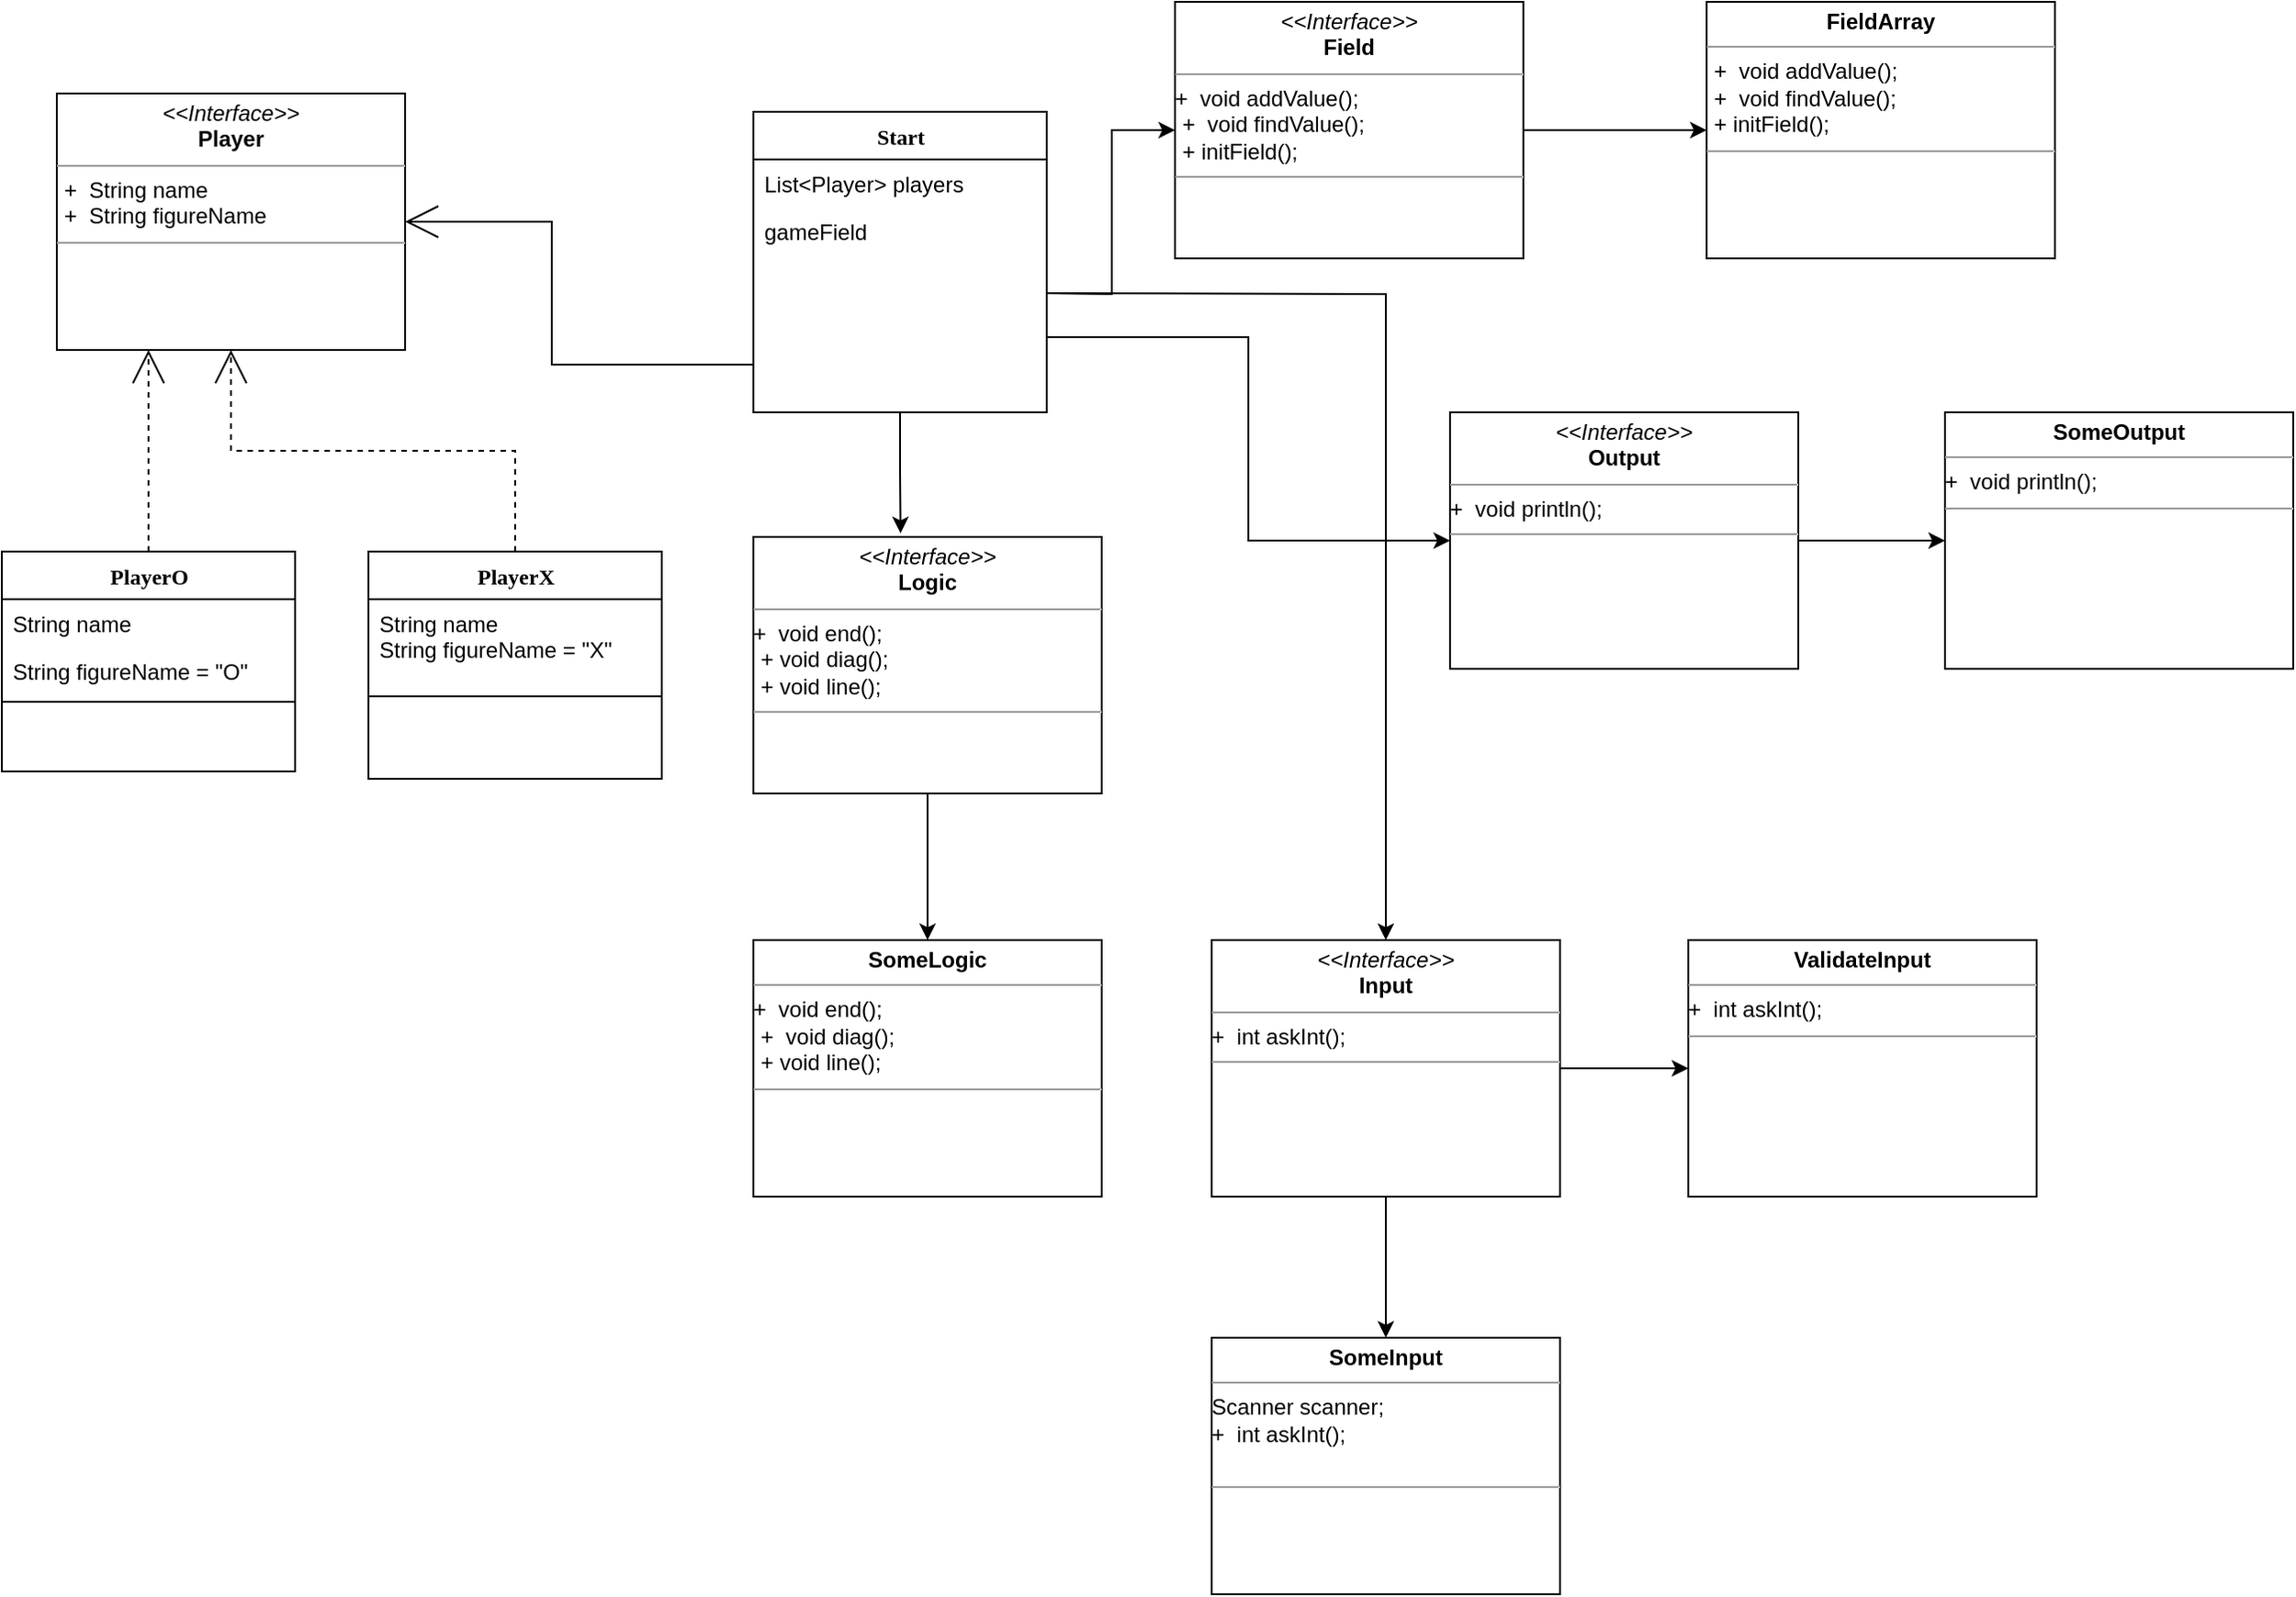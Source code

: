 <mxfile version="15.5.5" type="device"><diagram name="Page-1" id="6133507b-19e7-1e82-6fc7-422aa6c4b21f"><mxGraphModel dx="1574" dy="834" grid="1" gridSize="10" guides="1" tooltips="1" connect="1" arrows="1" fold="1" page="1" pageScale="1" pageWidth="1100" pageHeight="850" background="none" math="0" shadow="0"><root><mxCell id="0"/><mxCell id="1" parent="0"/><mxCell id="b94bc138ca980ef-13" style="edgeStyle=orthogonalEdgeStyle;rounded=0;html=1;dashed=1;labelBackgroundColor=none;startArrow=none;startFill=0;startSize=8;endArrow=open;endFill=0;endSize=16;fontFamily=Verdana;fontSize=12;" parent="1" source="235556782a83e6d0-1" target="b94bc138ca980ef-1" edge="1"><mxGeometry relative="1" as="geometry"><Array as="points"><mxPoint x="115" y="336"/></Array></mxGeometry></mxCell><mxCell id="235556782a83e6d0-1" value="PlayerO" style="swimlane;html=1;fontStyle=1;align=center;verticalAlign=top;childLayout=stackLayout;horizontal=1;startSize=26;horizontalStack=0;resizeParent=1;resizeLast=0;collapsible=1;marginBottom=0;swimlaneFillColor=#ffffff;rounded=0;shadow=0;comic=0;labelBackgroundColor=none;strokeWidth=1;fillColor=none;fontFamily=Verdana;fontSize=12" parent="1" vertex="1"><mxGeometry x="20" y="320" width="160" height="120" as="geometry"/></mxCell><mxCell id="235556782a83e6d0-2" value="&lt;div&gt;String name&lt;/div&gt;&lt;div&gt;&lt;br&gt;&lt;/div&gt;" style="text;html=1;strokeColor=none;fillColor=none;align=left;verticalAlign=top;spacingLeft=4;spacingRight=4;whiteSpace=wrap;overflow=hidden;rotatable=0;points=[[0,0.5],[1,0.5]];portConstraint=eastwest;" parent="235556782a83e6d0-1" vertex="1"><mxGeometry y="26" width="160" height="26" as="geometry"/></mxCell><mxCell id="235556782a83e6d0-3" value="String figureName = &quot;O&quot;" style="text;html=1;strokeColor=none;fillColor=none;align=left;verticalAlign=top;spacingLeft=4;spacingRight=4;whiteSpace=wrap;overflow=hidden;rotatable=0;points=[[0,0.5],[1,0.5]];portConstraint=eastwest;" parent="235556782a83e6d0-1" vertex="1"><mxGeometry y="52" width="160" height="26" as="geometry"/></mxCell><mxCell id="235556782a83e6d0-6" value="" style="line;html=1;strokeWidth=1;fillColor=none;align=left;verticalAlign=middle;spacingTop=-1;spacingLeft=3;spacingRight=3;rotatable=0;labelPosition=right;points=[];portConstraint=eastwest;" parent="235556782a83e6d0-1" vertex="1"><mxGeometry y="78" width="160" height="8" as="geometry"/></mxCell><mxCell id="b94bc138ca980ef-7" style="edgeStyle=orthogonalEdgeStyle;rounded=0;html=1;labelBackgroundColor=none;startArrow=none;startFill=0;startSize=8;endArrow=open;endFill=0;endSize=16;fontFamily=Verdana;fontSize=12;" parent="1" source="78961159f06e98e8-43" target="b94bc138ca980ef-1" edge="1"><mxGeometry relative="1" as="geometry"><Array as="points"><mxPoint x="320" y="218"/><mxPoint x="320" y="140"/></Array></mxGeometry></mxCell><mxCell id="hrcMSBc-mBxpDwcjZW56-24" style="edgeStyle=orthogonalEdgeStyle;rounded=0;orthogonalLoop=1;jettySize=auto;html=1;exitX=0.5;exitY=1;exitDx=0;exitDy=0;" edge="1" parent="1" source="78961159f06e98e8-43"><mxGeometry relative="1" as="geometry"><mxPoint x="510.286" y="310" as="targetPoint"/></mxGeometry></mxCell><mxCell id="hrcMSBc-mBxpDwcjZW56-33" style="edgeStyle=orthogonalEdgeStyle;rounded=0;orthogonalLoop=1;jettySize=auto;html=1;exitX=1;exitY=0.75;exitDx=0;exitDy=0;" edge="1" parent="1" source="78961159f06e98e8-43" target="hrcMSBc-mBxpDwcjZW56-30"><mxGeometry relative="1" as="geometry"/></mxCell><mxCell id="78961159f06e98e8-43" value="Start" style="swimlane;html=1;fontStyle=1;align=center;verticalAlign=top;childLayout=stackLayout;horizontal=1;startSize=26;horizontalStack=0;resizeParent=1;resizeLast=0;collapsible=1;marginBottom=0;swimlaneFillColor=#ffffff;rounded=0;shadow=0;comic=0;labelBackgroundColor=none;strokeWidth=1;fillColor=none;fontFamily=Verdana;fontSize=12" parent="1" vertex="1"><mxGeometry x="430" y="80.0" width="160" height="164" as="geometry"/></mxCell><mxCell id="78961159f06e98e8-44" value="&lt;div&gt;List&amp;lt;Player&amp;gt; players&lt;/div&gt;" style="text;html=1;strokeColor=none;fillColor=none;align=left;verticalAlign=top;spacingLeft=4;spacingRight=4;whiteSpace=wrap;overflow=hidden;rotatable=0;points=[[0,0.5],[1,0.5]];portConstraint=eastwest;" parent="78961159f06e98e8-43" vertex="1"><mxGeometry y="26" width="160" height="26" as="geometry"/></mxCell><mxCell id="78961159f06e98e8-45" value="gameField" style="text;html=1;strokeColor=none;fillColor=none;align=left;verticalAlign=top;spacingLeft=4;spacingRight=4;whiteSpace=wrap;overflow=hidden;rotatable=0;points=[[0,0.5],[1,0.5]];portConstraint=eastwest;" parent="78961159f06e98e8-43" vertex="1"><mxGeometry y="52" width="160" height="26" as="geometry"/></mxCell><mxCell id="b94bc138ca980ef-12" style="edgeStyle=orthogonalEdgeStyle;rounded=0;html=1;dashed=1;labelBackgroundColor=none;startArrow=none;startFill=0;startSize=8;endArrow=open;endFill=0;endSize=16;fontFamily=Verdana;fontSize=12;" parent="1" source="78961159f06e98e8-69" target="b94bc138ca980ef-1" edge="1"><mxGeometry relative="1" as="geometry"/></mxCell><mxCell id="78961159f06e98e8-69" value="PlayerX" style="swimlane;html=1;fontStyle=1;align=center;verticalAlign=top;childLayout=stackLayout;horizontal=1;startSize=26;horizontalStack=0;resizeParent=1;resizeLast=0;collapsible=1;marginBottom=0;swimlaneFillColor=#ffffff;rounded=0;shadow=0;comic=0;labelBackgroundColor=none;strokeWidth=1;fillColor=none;fontFamily=Verdana;fontSize=12" parent="1" vertex="1"><mxGeometry x="220" y="320" width="160" height="124" as="geometry"/></mxCell><mxCell id="78961159f06e98e8-70" value="&lt;div&gt;String name&lt;/div&gt;&lt;div&gt;String figureName = &quot;X&quot;&lt;br&gt;&lt;/div&gt;&lt;div&gt;&lt;br&gt;&lt;/div&gt;" style="text;html=1;strokeColor=none;fillColor=none;align=left;verticalAlign=top;spacingLeft=4;spacingRight=4;whiteSpace=wrap;overflow=hidden;rotatable=0;points=[[0,0.5],[1,0.5]];portConstraint=eastwest;" parent="78961159f06e98e8-69" vertex="1"><mxGeometry y="26" width="160" height="44" as="geometry"/></mxCell><mxCell id="78961159f06e98e8-77" value="" style="line;html=1;strokeWidth=1;fillColor=none;align=left;verticalAlign=middle;spacingTop=-1;spacingLeft=3;spacingRight=3;rotatable=0;labelPosition=right;points=[];portConstraint=eastwest;" parent="78961159f06e98e8-69" vertex="1"><mxGeometry y="70" width="160" height="18" as="geometry"/></mxCell><mxCell id="b94bc138ca980ef-1" value="&lt;p style=&quot;margin: 0px ; margin-top: 4px ; text-align: center&quot;&gt;&lt;i&gt;&amp;lt;&amp;lt;Interface&amp;gt;&amp;gt;&lt;/i&gt;&lt;br&gt;&lt;b&gt;Player&lt;/b&gt;&lt;/p&gt;&lt;hr size=&quot;1&quot;&gt;&lt;p style=&quot;margin: 0px ; margin-left: 4px&quot;&gt;+&amp;nbsp; String name&lt;br&gt;+&amp;nbsp; String figureName&lt;br&gt;&lt;/p&gt;&lt;hr size=&quot;1&quot;&gt;&lt;p style=&quot;margin: 0px ; margin-left: 4px&quot;&gt;&lt;br&gt;&lt;br&gt;&lt;/p&gt;" style="verticalAlign=top;align=left;overflow=fill;fontSize=12;fontFamily=Helvetica;html=1;rounded=0;shadow=0;comic=0;labelBackgroundColor=none;strokeWidth=1" parent="1" vertex="1"><mxGeometry x="50" y="70" width="190" height="140" as="geometry"/></mxCell><mxCell id="hrcMSBc-mBxpDwcjZW56-25" style="edgeStyle=orthogonalEdgeStyle;rounded=0;orthogonalLoop=1;jettySize=auto;html=1;exitX=1;exitY=0.5;exitDx=0;exitDy=0;entryX=0;entryY=0.5;entryDx=0;entryDy=0;" edge="1" parent="1" source="hrcMSBc-mBxpDwcjZW56-2" target="hrcMSBc-mBxpDwcjZW56-11"><mxGeometry relative="1" as="geometry"/></mxCell><mxCell id="hrcMSBc-mBxpDwcjZW56-2" value="&lt;p style=&quot;margin: 0px ; margin-top: 4px ; text-align: center&quot;&gt;&lt;i&gt;&amp;lt;&amp;lt;Interface&amp;gt;&amp;gt;&lt;/i&gt;&lt;br&gt;&lt;b&gt;Field&lt;/b&gt;&lt;/p&gt;&lt;hr size=&quot;1&quot;&gt;+&amp;nbsp; void addValue();&lt;p style=&quot;margin: 0px ; margin-left: 4px&quot;&gt;+&amp;nbsp; void findValue();&lt;/p&gt;&lt;p style=&quot;margin: 0px ; margin-left: 4px&quot;&gt;+ initField();&lt;br&gt;&lt;/p&gt;&lt;hr size=&quot;1&quot;&gt;&lt;p style=&quot;margin: 0px ; margin-left: 4px&quot;&gt;&lt;br&gt;&lt;br&gt;&lt;/p&gt;" style="verticalAlign=top;align=left;overflow=fill;fontSize=12;fontFamily=Helvetica;html=1;rounded=0;shadow=0;comic=0;labelBackgroundColor=none;strokeWidth=1" vertex="1" parent="1"><mxGeometry x="660" y="20" width="190" height="140" as="geometry"/></mxCell><mxCell id="hrcMSBc-mBxpDwcjZW56-8" style="edgeStyle=orthogonalEdgeStyle;rounded=0;orthogonalLoop=1;jettySize=auto;html=1;entryX=0;entryY=0.5;entryDx=0;entryDy=0;" edge="1" parent="1" target="hrcMSBc-mBxpDwcjZW56-2"><mxGeometry relative="1" as="geometry"><mxPoint x="590" y="179.0" as="sourcePoint"/></mxGeometry></mxCell><mxCell id="hrcMSBc-mBxpDwcjZW56-11" value="&lt;p style=&quot;margin: 0px ; margin-top: 4px ; text-align: center&quot;&gt;&lt;b&gt;FieldArray&lt;/b&gt;&lt;/p&gt;&lt;hr size=&quot;1&quot;&gt;&lt;p style=&quot;margin: 0px ; margin-left: 4px&quot;&gt;+&amp;nbsp; void addValue();&lt;/p&gt;&lt;p style=&quot;margin: 0px ; margin-left: 4px&quot;&gt;+&amp;nbsp; void findValue();&lt;/p&gt;&lt;p style=&quot;margin: 0px ; margin-left: 4px&quot;&gt;+ initField();&lt;br&gt;&lt;/p&gt;&lt;hr size=&quot;1&quot;&gt;&lt;p style=&quot;margin: 0px ; margin-left: 4px&quot;&gt;&lt;br&gt;&lt;br&gt;&lt;/p&gt;" style="verticalAlign=top;align=left;overflow=fill;fontSize=12;fontFamily=Helvetica;html=1;rounded=0;shadow=0;comic=0;labelBackgroundColor=none;strokeWidth=1" vertex="1" parent="1"><mxGeometry x="950" y="20" width="190" height="140" as="geometry"/></mxCell><mxCell id="hrcMSBc-mBxpDwcjZW56-16" value="" style="edgeStyle=orthogonalEdgeStyle;rounded=0;orthogonalLoop=1;jettySize=auto;html=1;" edge="1" parent="1" source="hrcMSBc-mBxpDwcjZW56-14" target="hrcMSBc-mBxpDwcjZW56-15"><mxGeometry relative="1" as="geometry"/></mxCell><mxCell id="hrcMSBc-mBxpDwcjZW56-14" value="&lt;p style=&quot;margin: 0px ; margin-top: 4px ; text-align: center&quot;&gt;&lt;i&gt;&amp;lt;&amp;lt;Interface&amp;gt;&amp;gt;&lt;/i&gt;&lt;br&gt;&lt;b&gt;Logic&lt;/b&gt;&lt;/p&gt;&lt;hr size=&quot;1&quot;&gt;+&amp;nbsp; void end();&lt;p style=&quot;margin: 0px ; margin-left: 4px&quot;&gt;+ void diag();&lt;/p&gt;&lt;p style=&quot;margin: 0px ; margin-left: 4px&quot;&gt;+ void line();&lt;br&gt;&lt;/p&gt;&lt;hr size=&quot;1&quot;&gt;&lt;p style=&quot;margin: 0px ; margin-left: 4px&quot;&gt;&lt;br&gt;&lt;br&gt;&lt;/p&gt;" style="verticalAlign=top;align=left;overflow=fill;fontSize=12;fontFamily=Helvetica;html=1;rounded=0;shadow=0;comic=0;labelBackgroundColor=none;strokeWidth=1" vertex="1" parent="1"><mxGeometry x="430" y="312" width="190" height="140" as="geometry"/></mxCell><mxCell id="hrcMSBc-mBxpDwcjZW56-15" value="&lt;p style=&quot;margin: 0px ; margin-top: 4px ; text-align: center&quot;&gt;&lt;b&gt;SomeLogic&lt;/b&gt;&lt;/p&gt;&lt;hr size=&quot;1&quot;&gt;+&amp;nbsp; void end();&lt;p style=&quot;margin: 0px ; margin-left: 4px&quot;&gt;+&amp;nbsp; void diag();&lt;/p&gt;&lt;p style=&quot;margin: 0px ; margin-left: 4px&quot;&gt;+ void line();&lt;br&gt;&lt;/p&gt;&lt;hr size=&quot;1&quot;&gt;&lt;p style=&quot;margin: 0px ; margin-left: 4px&quot;&gt;&lt;br&gt;&lt;br&gt;&lt;/p&gt;" style="verticalAlign=top;align=left;overflow=fill;fontSize=12;fontFamily=Helvetica;html=1;rounded=0;shadow=0;comic=0;labelBackgroundColor=none;strokeWidth=1" vertex="1" parent="1"><mxGeometry x="430" y="532" width="190" height="140" as="geometry"/></mxCell><mxCell id="hrcMSBc-mBxpDwcjZW56-19" value="" style="edgeStyle=orthogonalEdgeStyle;rounded=0;orthogonalLoop=1;jettySize=auto;html=1;" edge="1" parent="1" source="hrcMSBc-mBxpDwcjZW56-17" target="hrcMSBc-mBxpDwcjZW56-18"><mxGeometry relative="1" as="geometry"/></mxCell><mxCell id="hrcMSBc-mBxpDwcjZW56-21" value="" style="edgeStyle=orthogonalEdgeStyle;rounded=0;orthogonalLoop=1;jettySize=auto;html=1;" edge="1" parent="1" source="hrcMSBc-mBxpDwcjZW56-17" target="hrcMSBc-mBxpDwcjZW56-20"><mxGeometry relative="1" as="geometry"/></mxCell><mxCell id="hrcMSBc-mBxpDwcjZW56-17" value="&lt;p style=&quot;margin: 0px ; margin-top: 4px ; text-align: center&quot;&gt;&lt;i&gt;&amp;lt;&amp;lt;Interface&amp;gt;&amp;gt;&lt;/i&gt;&lt;br&gt;&lt;b&gt;Input&lt;/b&gt;&lt;/p&gt;&lt;hr size=&quot;1&quot;&gt;+&amp;nbsp; int askInt();&lt;br&gt;&lt;hr size=&quot;1&quot;&gt;&lt;p style=&quot;margin: 0px ; margin-left: 4px&quot;&gt;&lt;br&gt;&lt;br&gt;&lt;/p&gt;" style="verticalAlign=top;align=left;overflow=fill;fontSize=12;fontFamily=Helvetica;html=1;rounded=0;shadow=0;comic=0;labelBackgroundColor=none;strokeWidth=1" vertex="1" parent="1"><mxGeometry x="680" y="532" width="190" height="140" as="geometry"/></mxCell><mxCell id="hrcMSBc-mBxpDwcjZW56-18" value="&lt;p style=&quot;margin: 0px ; margin-top: 4px ; text-align: center&quot;&gt;&lt;b&gt;SomeInput&lt;/b&gt;&lt;/p&gt;&lt;hr size=&quot;1&quot;&gt;&lt;div&gt;Scanner scanner;&lt;br&gt;&lt;/div&gt;&lt;div&gt;+&amp;nbsp; int askInt();&lt;/div&gt;&lt;div&gt;&lt;br&gt;&lt;/div&gt;&lt;hr size=&quot;1&quot;&gt;&lt;p style=&quot;margin: 0px ; margin-left: 4px&quot;&gt;&lt;br&gt;&lt;br&gt;&lt;/p&gt;" style="verticalAlign=top;align=left;overflow=fill;fontSize=12;fontFamily=Helvetica;html=1;rounded=0;shadow=0;comic=0;labelBackgroundColor=none;strokeWidth=1" vertex="1" parent="1"><mxGeometry x="680" y="749" width="190" height="140" as="geometry"/></mxCell><mxCell id="hrcMSBc-mBxpDwcjZW56-20" value="&lt;p style=&quot;margin: 0px ; margin-top: 4px ; text-align: center&quot;&gt;&lt;b&gt;ValidateInput&lt;/b&gt;&lt;/p&gt;&lt;hr size=&quot;1&quot;&gt;+&amp;nbsp; int askInt();&lt;br&gt;&lt;hr size=&quot;1&quot;&gt;&lt;p style=&quot;margin: 0px ; margin-left: 4px&quot;&gt;&lt;br&gt;&lt;br&gt;&lt;/p&gt;" style="verticalAlign=top;align=left;overflow=fill;fontSize=12;fontFamily=Helvetica;html=1;rounded=0;shadow=0;comic=0;labelBackgroundColor=none;strokeWidth=1" vertex="1" parent="1"><mxGeometry x="940" y="532" width="190" height="140" as="geometry"/></mxCell><mxCell id="hrcMSBc-mBxpDwcjZW56-22" style="edgeStyle=orthogonalEdgeStyle;rounded=0;orthogonalLoop=1;jettySize=auto;html=1;exitX=1;exitY=0.5;exitDx=0;exitDy=0;" edge="1" parent="1" target="hrcMSBc-mBxpDwcjZW56-17"><mxGeometry relative="1" as="geometry"><mxPoint x="590" y="179.0" as="sourcePoint"/></mxGeometry></mxCell><mxCell id="hrcMSBc-mBxpDwcjZW56-32" value="" style="edgeStyle=orthogonalEdgeStyle;rounded=0;orthogonalLoop=1;jettySize=auto;html=1;" edge="1" parent="1" source="hrcMSBc-mBxpDwcjZW56-30" target="hrcMSBc-mBxpDwcjZW56-31"><mxGeometry relative="1" as="geometry"/></mxCell><mxCell id="hrcMSBc-mBxpDwcjZW56-30" value="&lt;p style=&quot;margin: 0px ; margin-top: 4px ; text-align: center&quot;&gt;&lt;i&gt;&amp;lt;&amp;lt;Interface&amp;gt;&amp;gt;&lt;/i&gt;&lt;br&gt;&lt;b&gt;Output&lt;/b&gt;&lt;/p&gt;&lt;hr size=&quot;1&quot;&gt;+&amp;nbsp; void println();&lt;br&gt;&lt;hr size=&quot;1&quot;&gt;&lt;p style=&quot;margin: 0px ; margin-left: 4px&quot;&gt;&lt;br&gt;&lt;br&gt;&lt;/p&gt;" style="verticalAlign=top;align=left;overflow=fill;fontSize=12;fontFamily=Helvetica;html=1;rounded=0;shadow=0;comic=0;labelBackgroundColor=none;strokeWidth=1" vertex="1" parent="1"><mxGeometry x="810" y="244" width="190" height="140" as="geometry"/></mxCell><mxCell id="hrcMSBc-mBxpDwcjZW56-31" value="&lt;p style=&quot;margin: 0px ; margin-top: 4px ; text-align: center&quot;&gt;&lt;b&gt;SomeOutput&lt;/b&gt;&lt;/p&gt;&lt;hr size=&quot;1&quot;&gt;+&amp;nbsp; void println();&lt;br&gt;&lt;hr size=&quot;1&quot;&gt;&lt;p style=&quot;margin: 0px ; margin-left: 4px&quot;&gt;&lt;br&gt;&lt;br&gt;&lt;/p&gt;" style="verticalAlign=top;align=left;overflow=fill;fontSize=12;fontFamily=Helvetica;html=1;rounded=0;shadow=0;comic=0;labelBackgroundColor=none;strokeWidth=1" vertex="1" parent="1"><mxGeometry x="1080" y="244" width="190" height="140" as="geometry"/></mxCell></root></mxGraphModel></diagram></mxfile>